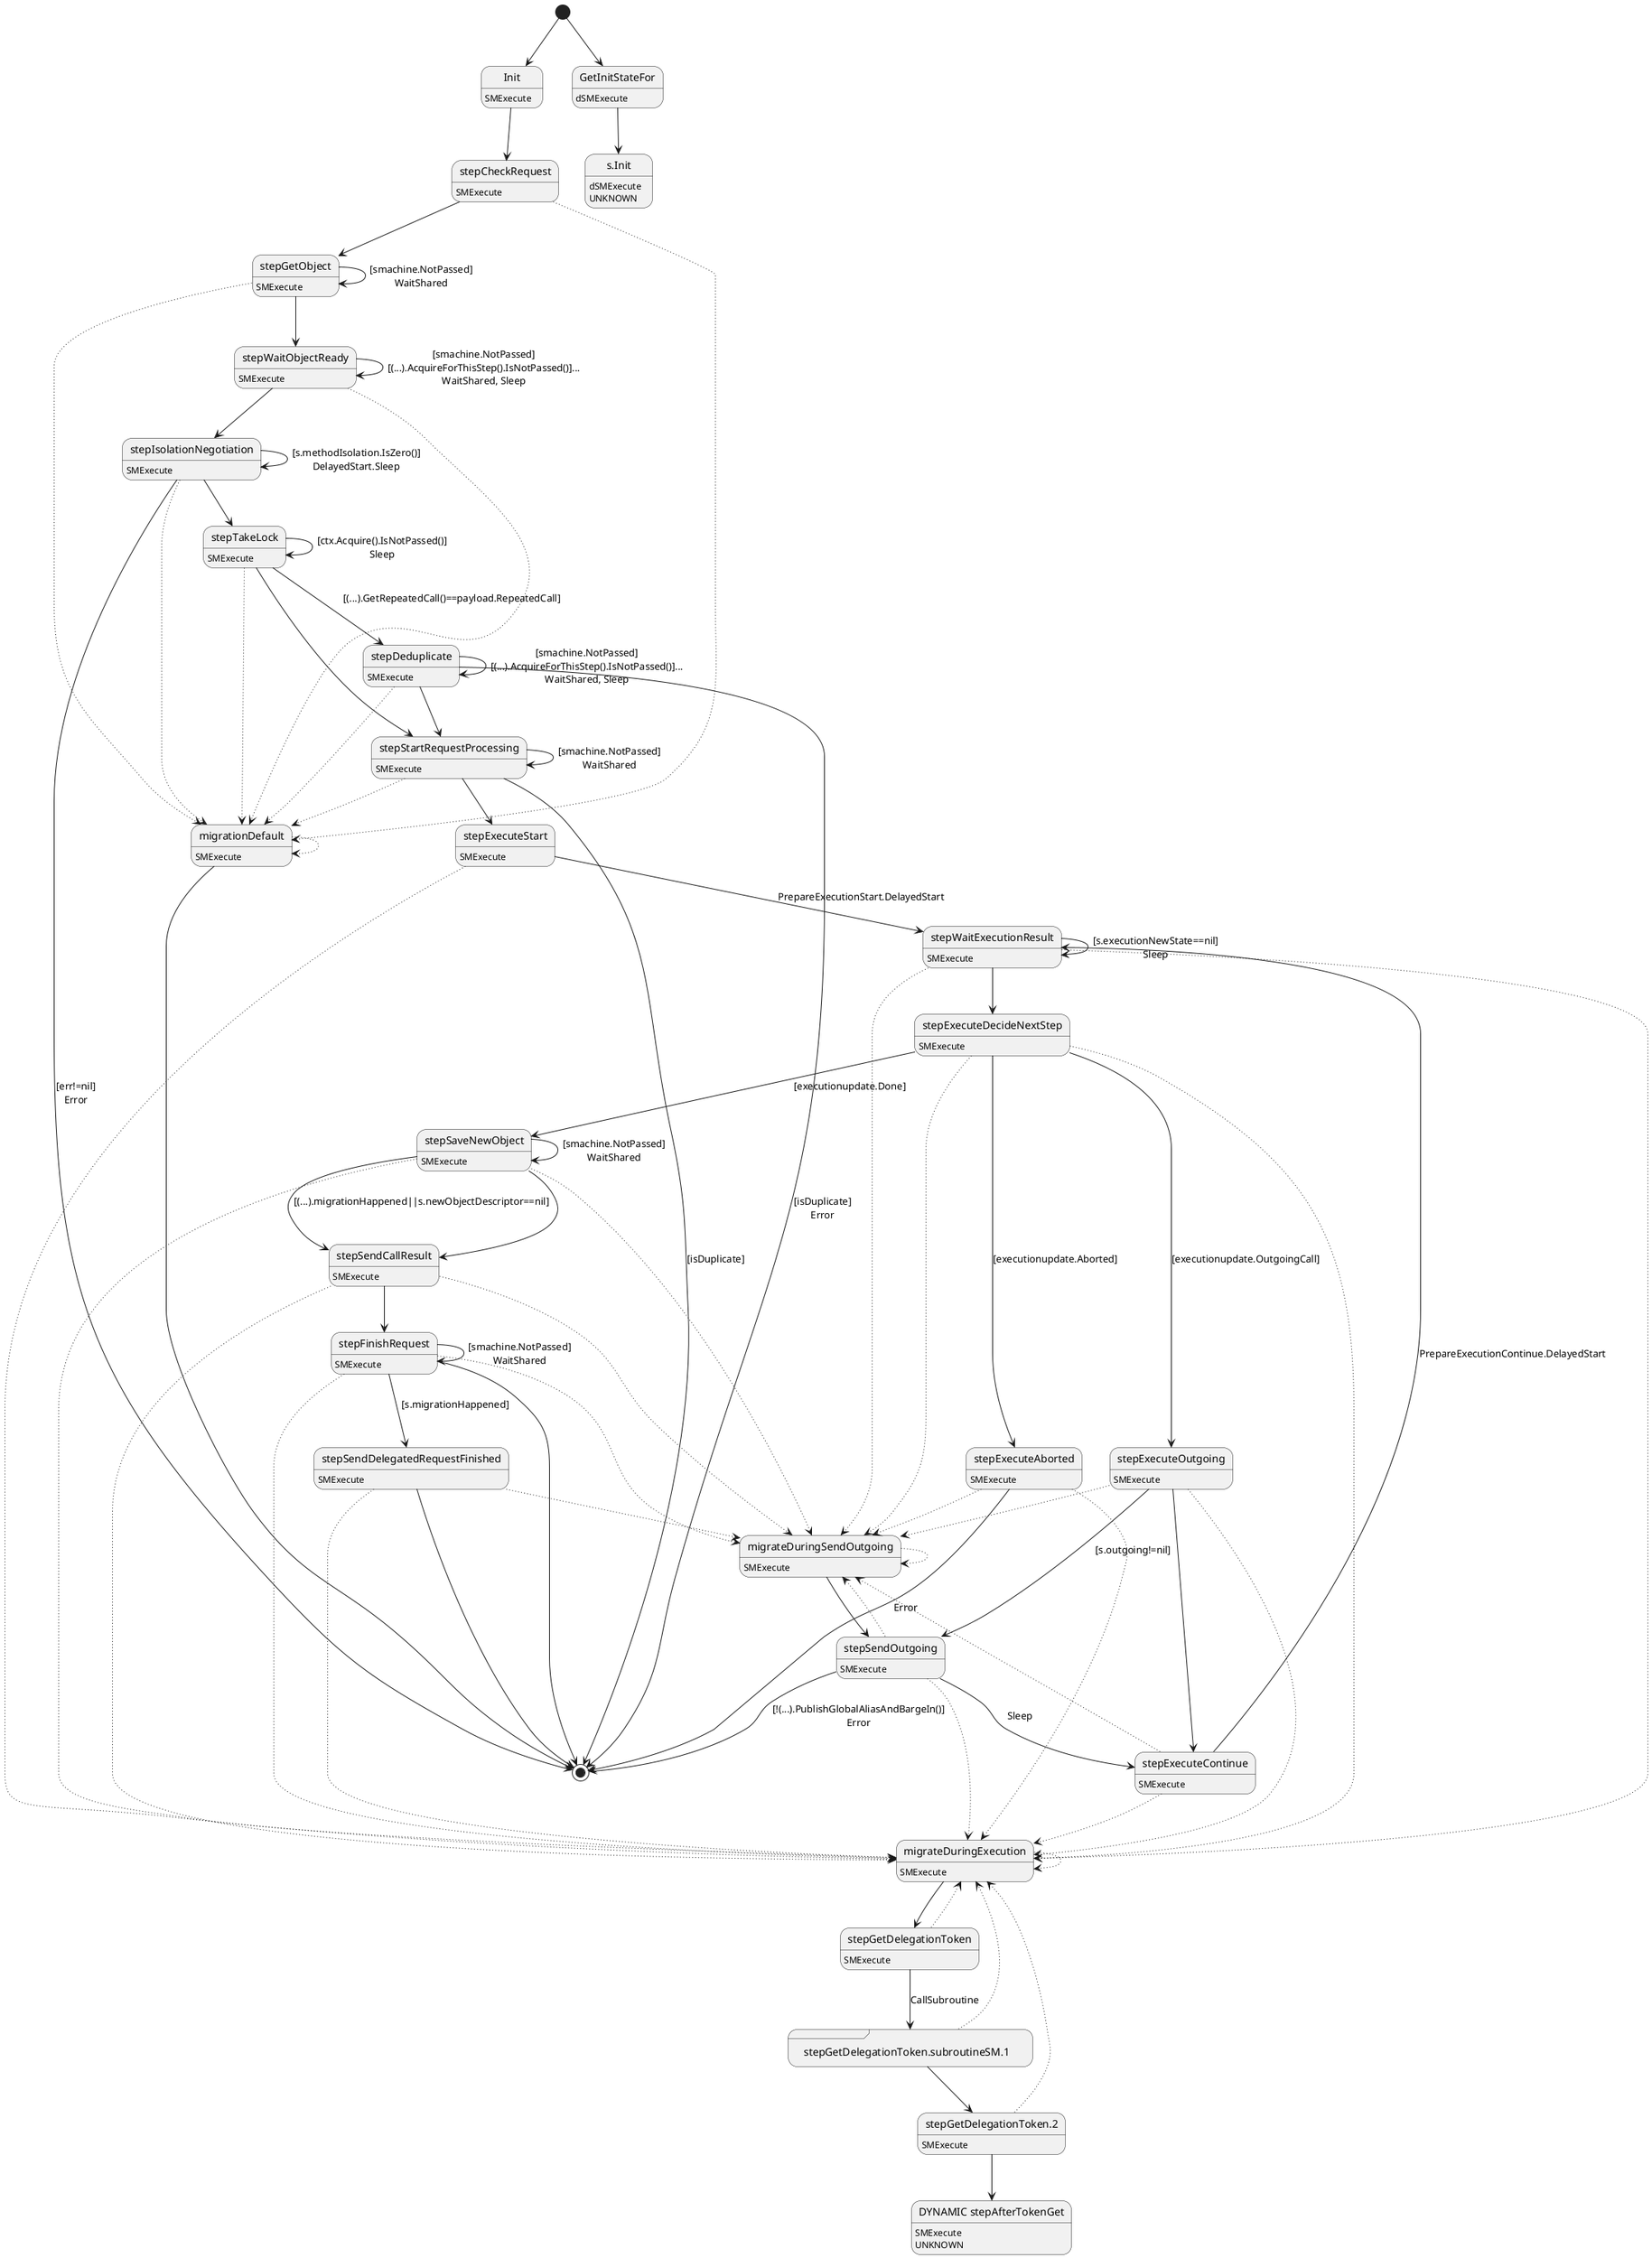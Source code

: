 @startuml
state "Init" as T01_S002
T01_S002 : SMExecute
[*] --> T01_S002
T01_S002 --> T01_S003
state "migrateDuringExecution" as T01_S010
T01_S010 : SMExecute
T01_S010 --[dotted]> T01_S010
T01_S010 --> T01_S011
state "migrateDuringSendOutgoing" as T01_S020
T01_S020 : SMExecute
T01_S020 --[dotted]> T01_S020
T01_S020 --> T01_S019
state "migrationDefault" as T01_S001
T01_S001 : SMExecute
T01_S001 --[dotted]> T01_S001
T01_S001 -->[*]
state "stepCheckRequest" as T01_S003
T01_S003 : SMExecute
T01_S003 --[dotted]> T01_S001
T01_S003 --> T01_S004
state "stepDeduplicate" as T01_S008
T01_S008 : SMExecute
T01_S008 --[dotted]> T01_S001
T01_S008 -> T01_S008 : [smachine.NotPassed]\n[(...).AcquireForThisStep().IsNotPassed()]...\nWaitShared, Sleep
T01_S008 -->[*] : [isDuplicate]\nError
T01_S008 --> T01_S009
state "stepExecuteAborted" as T01_S017
T01_S017 : SMExecute
T01_S017 --[dotted]> T01_S010
T01_S017 --[dotted]> T01_S020
T01_S017 -->[*] : Error
state "stepExecuteContinue" as T01_S021
T01_S021 : SMExecute
T01_S021 --[dotted]> T01_S010
T01_S021 --[dotted]> T01_S020
T01_S021 --> T01_S015 : PrepareExecutionContinue.DelayedStart
state "stepExecuteDecideNextStep" as T01_S016
T01_S016 : SMExecute
T01_S016 --[dotted]> T01_S010
T01_S016 --[dotted]> T01_S020
T01_S016 --> T01_S022 : [executionupdate.Done]\n
T01_S016 --> T01_S017 : [executionupdate.Aborted]\n
T01_S016 --> T01_S018 : [executionupdate.OutgoingCall]\n
state "stepExecuteOutgoing" as T01_S018
T01_S018 : SMExecute
T01_S018 --[dotted]> T01_S010
T01_S018 --[dotted]> T01_S020
T01_S018 --> T01_S019 : [s.outgoing!=nil]\n
T01_S018 --> T01_S021
state "stepExecuteStart" as T01_S014
T01_S014 : SMExecute
T01_S014 --[dotted]> T01_S010
T01_S014 --> T01_S015 : PrepareExecutionStart.DelayedStart
state "stepFinishRequest" as T01_S025
T01_S025 : SMExecute
T01_S025 --[dotted]> T01_S010
T01_S025 --[dotted]> T01_S020
T01_S025 --> T01_S023 : [s.migrationHappened]\n
T01_S025 -> T01_S025 : [smachine.NotPassed]\nWaitShared
T01_S025 -->[*]
state "stepGetDelegationToken" as T01_S011
T01_S011 : SMExecute
T01_S011 --[dotted]> T01_S010
T01_S011 --> T01_S012 : CallSubroutine
state "stepGetDelegationToken.2" as T01_S013
T01_S013 : SMExecute
T01_S013 --[dotted]> T01_S010
state "DYNAMIC stepAfterTokenGet" as T01_U001
T01_U001 : SMExecute
T01_U001 : UNKNOWN 
T01_S013 --> T01_U001
state "stepGetDelegationToken.subroutineSM.1" as T01_S012 <<sdlreceive>>
T01_S012 --[dotted]> T01_S010
T01_S012 --> T01_S013
state "stepGetObject" as T01_S004
T01_S004 : SMExecute
T01_S004 --[dotted]> T01_S001
T01_S004 -> T01_S004 : [smachine.NotPassed]\nWaitShared
T01_S004 --> T01_S005
state "stepIsolationNegotiation" as T01_S006
T01_S006 : SMExecute
T01_S006 --[dotted]> T01_S001
T01_S006 -> T01_S006 : [s.methodIsolation.IsZero()]\nDelayedStart.Sleep
T01_S006 -->[*] : [err!=nil]\nError
T01_S006 --> T01_S007
state "stepSaveNewObject" as T01_S022
T01_S022 : SMExecute
T01_S022 --[dotted]> T01_S010
T01_S022 --[dotted]> T01_S020
T01_S022 --> T01_S024 : [(...).migrationHappened||s.newObjectDescriptor==nil]\n
T01_S022 -> T01_S022 : [smachine.NotPassed]\nWaitShared
T01_S022 --> T01_S024
state "stepSendCallResult" as T01_S024
T01_S024 : SMExecute
T01_S024 --[dotted]> T01_S010
T01_S024 --[dotted]> T01_S020
T01_S024 --> T01_S025
state "stepSendDelegatedRequestFinished" as T01_S023
T01_S023 : SMExecute
T01_S023 --[dotted]> T01_S010
T01_S023 --[dotted]> T01_S020
T01_S023 -->[*]
state "stepSendOutgoing" as T01_S019
T01_S019 : SMExecute
T01_S019 --[dotted]> T01_S010
T01_S019 --[dotted]> T01_S020
T01_S019 -->[*] : [!(...).PublishGlobalAliasAndBargeIn()]\nError
T01_S019 --> T01_S021 : Sleep
state "stepStartRequestProcessing" as T01_S009
T01_S009 : SMExecute
T01_S009 --[dotted]> T01_S001
T01_S009 -> T01_S009 : [smachine.NotPassed]\nWaitShared
T01_S009 -->[*] : [isDuplicate]\n
T01_S009 --> T01_S014
state "stepTakeLock" as T01_S007
T01_S007 : SMExecute
T01_S007 --[dotted]> T01_S001
T01_S007 -> T01_S007 : [ctx.Acquire().IsNotPassed()]\nSleep
T01_S007 --> T01_S008 : [(...).GetRepeatedCall()==payload.RepeatedCall]\n
T01_S007 --> T01_S009
state "stepWaitExecutionResult" as T01_S015
T01_S015 : SMExecute
T01_S015 --[dotted]> T01_S010
T01_S015 --[dotted]> T01_S020
T01_S015 -> T01_S015 : [s.executionNewState==nil]\nSleep
T01_S015 --> T01_S016
state "stepWaitObjectReady" as T01_S005
T01_S005 : SMExecute
T01_S005 --[dotted]> T01_S001
T01_S005 -> T01_S005 : [smachine.NotPassed]\n[(...).AcquireForThisStep().IsNotPassed()]...\nWaitShared, Sleep
T01_S005 --> T01_S006
state "GetInitStateFor" as T00_S001
T00_S001 : dSMExecute
[*] --> T00_S001
state "s.Init" as T00_U002
T00_U002 : dSMExecute
T00_U002 : UNKNOWN 
T00_S001 --> T00_U002
@enduml
